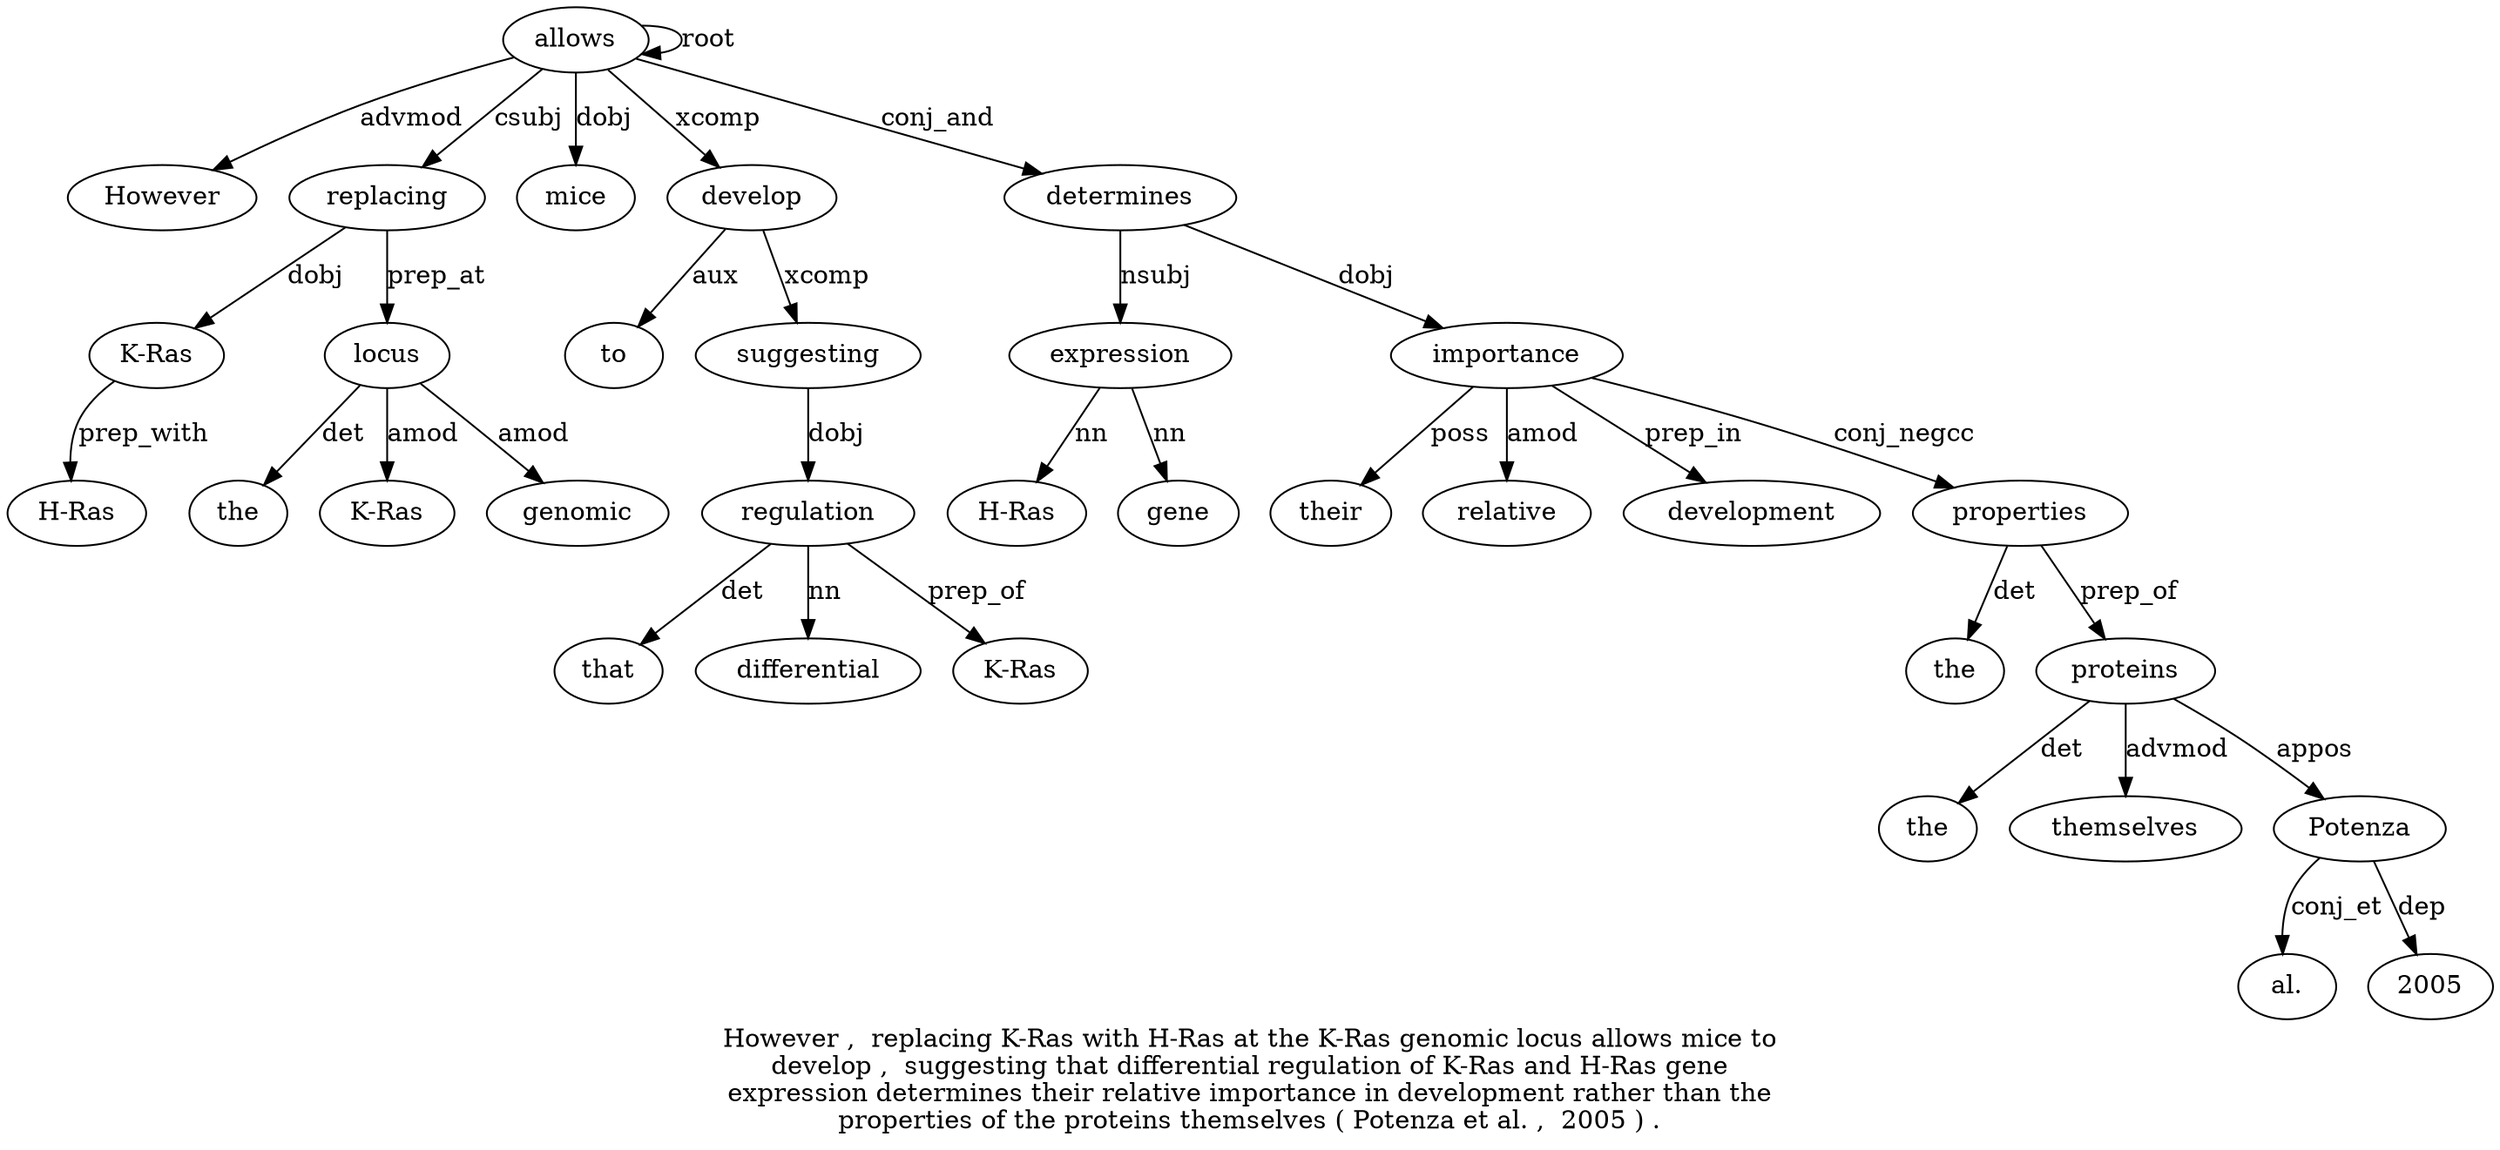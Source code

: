 digraph "However ,  replacing K-Ras with H-Ras at the K-Ras genomic locus allows mice to develop ,  suggesting that differential regulation of K-Ras and H-Ras gene expression determines their relative importance in development rather than the properties of the proteins themselves ( Potenza et al. ,  2005 ) ." {
label="However ,  replacing K-Ras with H-Ras at the K-Ras genomic locus allows mice to
develop ,  suggesting that differential regulation of K-Ras and H-Ras gene
expression determines their relative importance in development rather than the
properties of the proteins themselves ( Potenza et al. ,  2005 ) .";
allows12 [style=filled, fillcolor=white, label=allows];
However1 [style=filled, fillcolor=white, label=However];
allows12 -> However1  [label=advmod];
replacing3 [style=filled, fillcolor=white, label=replacing];
allows12 -> replacing3  [label=csubj];
"K-Ras4" [style=filled, fillcolor=white, label="K-Ras"];
replacing3 -> "K-Ras4"  [label=dobj];
"H-Ras6" [style=filled, fillcolor=white, label="H-Ras"];
"K-Ras4" -> "H-Ras6"  [label=prep_with];
locus11 [style=filled, fillcolor=white, label=locus];
the8 [style=filled, fillcolor=white, label=the];
locus11 -> the8  [label=det];
"K-Ras9" [style=filled, fillcolor=white, label="K-Ras"];
locus11 -> "K-Ras9"  [label=amod];
genomic10 [style=filled, fillcolor=white, label=genomic];
locus11 -> genomic10  [label=amod];
replacing3 -> locus11  [label=prep_at];
allows12 -> allows12  [label=root];
mice13 [style=filled, fillcolor=white, label=mice];
allows12 -> mice13  [label=dobj];
develop15 [style=filled, fillcolor=white, label=develop];
to14 [style=filled, fillcolor=white, label=to];
develop15 -> to14  [label=aux];
allows12 -> develop15  [label=xcomp];
suggesting17 [style=filled, fillcolor=white, label=suggesting];
develop15 -> suggesting17  [label=xcomp];
regulation20 [style=filled, fillcolor=white, label=regulation];
that18 [style=filled, fillcolor=white, label=that];
regulation20 -> that18  [label=det];
differential19 [style=filled, fillcolor=white, label=differential];
regulation20 -> differential19  [label=nn];
suggesting17 -> regulation20  [label=dobj];
"K-Ras22" [style=filled, fillcolor=white, label="K-Ras"];
regulation20 -> "K-Ras22"  [label=prep_of];
expression26 [style=filled, fillcolor=white, label=expression];
"H-Ras24" [style=filled, fillcolor=white, label="H-Ras"];
expression26 -> "H-Ras24"  [label=nn];
gene25 [style=filled, fillcolor=white, label=gene];
expression26 -> gene25  [label=nn];
determines27 [style=filled, fillcolor=white, label=determines];
determines27 -> expression26  [label=nsubj];
allows12 -> determines27  [label=conj_and];
importance30 [style=filled, fillcolor=white, label=importance];
their28 [style=filled, fillcolor=white, label=their];
importance30 -> their28  [label=poss];
relative29 [style=filled, fillcolor=white, label=relative];
importance30 -> relative29  [label=amod];
determines27 -> importance30  [label=dobj];
development32 [style=filled, fillcolor=white, label=development];
importance30 -> development32  [label=prep_in];
properties36 [style=filled, fillcolor=white, label=properties];
the35 [style=filled, fillcolor=white, label=the];
properties36 -> the35  [label=det];
importance30 -> properties36  [label=conj_negcc];
proteins39 [style=filled, fillcolor=white, label=proteins];
the38 [style=filled, fillcolor=white, label=the];
proteins39 -> the38  [label=det];
properties36 -> proteins39  [label=prep_of];
themselves40 [style=filled, fillcolor=white, label=themselves];
proteins39 -> themselves40  [label=advmod];
Potenza42 [style=filled, fillcolor=white, label=Potenza];
proteins39 -> Potenza42  [label=appos];
"al.44" [style=filled, fillcolor=white, label="al."];
Potenza42 -> "al.44"  [label=conj_et];
200546 [style=filled, fillcolor=white, label=2005];
Potenza42 -> 200546  [label=dep];
}
